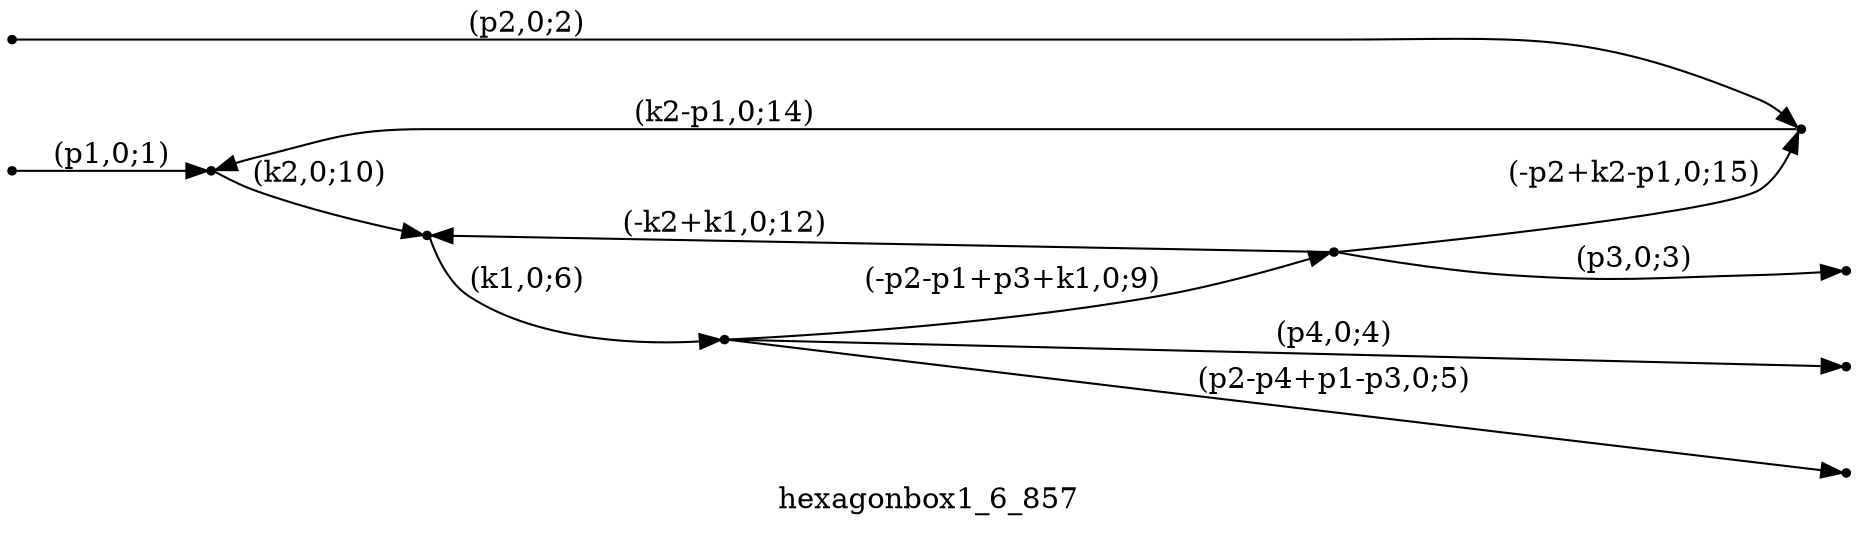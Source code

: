 digraph hexagonbox1_6_857 {
  label="hexagonbox1_6_857";
  rankdir="LR";
  subgraph edges {
    -1 -> 4 [label="(p1,0;1)"];
    -2 -> 5 [label="(p2,0;2)"];
    3 -> -3 [label="(p3,0;3)"];
    1 -> -4 [label="(p4,0;4)"];
    1 -> -5 [label="(p2-p4+p1-p3,0;5)"];
    2 -> 1 [label="(k1,0;6)"];
    1 -> 3 [label="(-p2-p1+p3+k1,0;9)"];
    4 -> 2 [label="(k2,0;10)"];
    3 -> 2 [label="(-k2+k1,0;12)"];
    5 -> 4 [label="(k2-p1,0;14)"];
    3 -> 5 [label="(-p2+k2-p1,0;15)"];
  }
  subgraph incoming { rank="source"; -1; -2; }
  subgraph outgoing { rank="sink"; -3; -4; -5; }
-5 [shape=point];
-4 [shape=point];
-3 [shape=point];
-2 [shape=point];
-1 [shape=point];
1 [shape=point];
2 [shape=point];
3 [shape=point];
4 [shape=point];
5 [shape=point];
}

